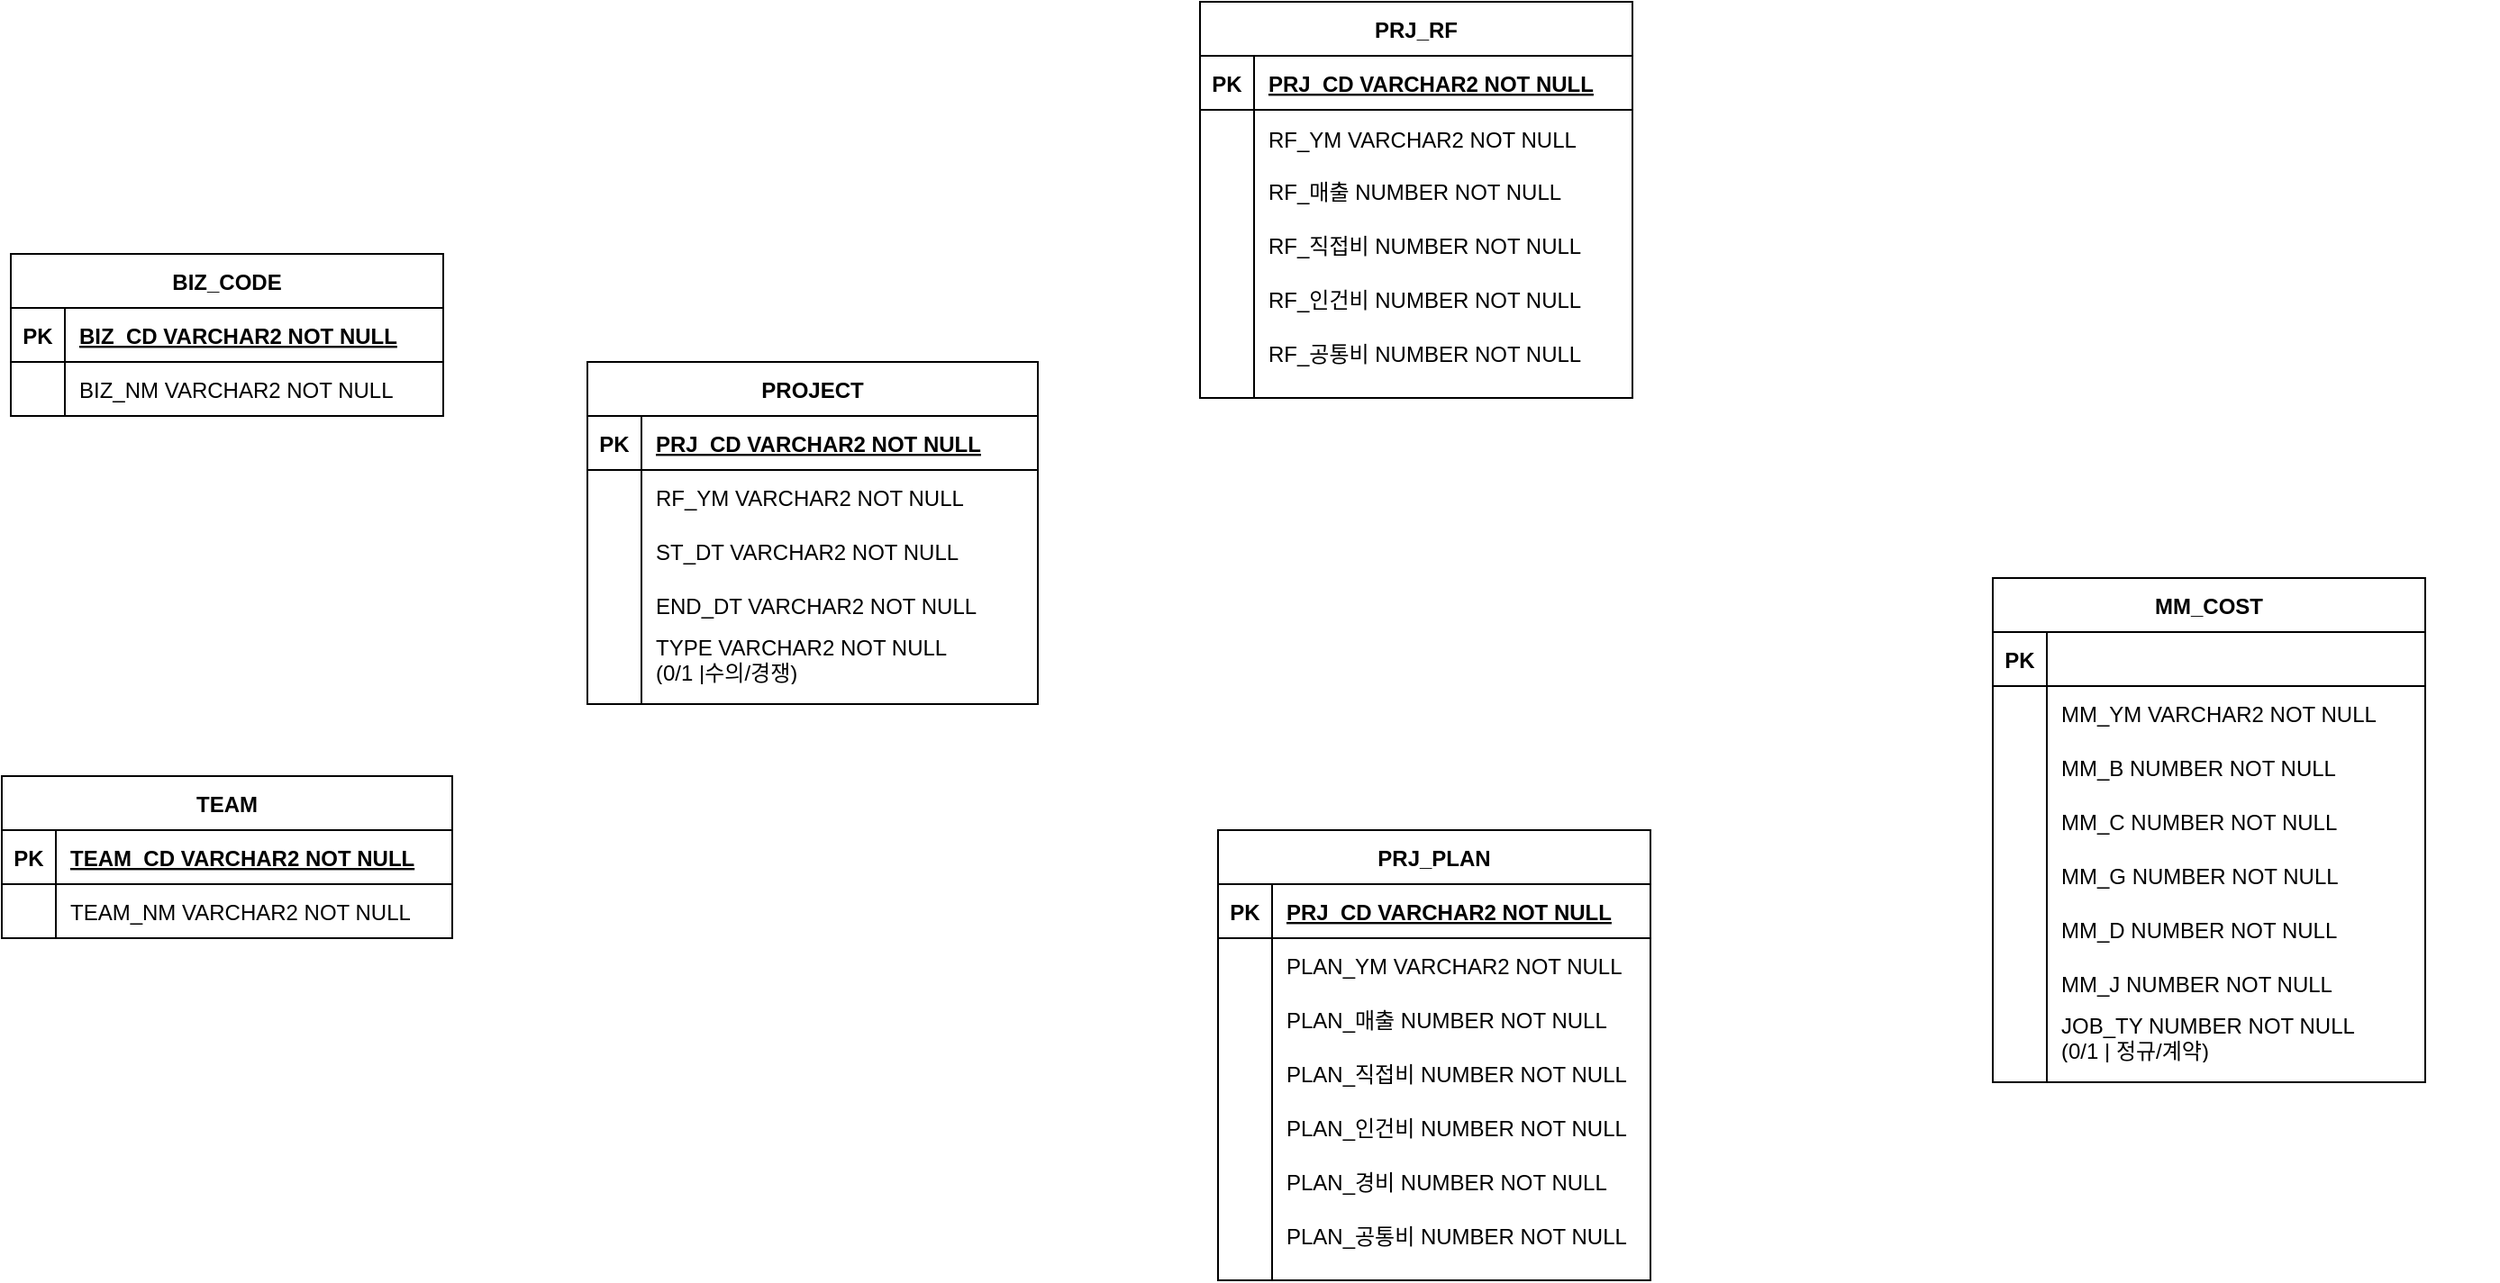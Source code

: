 <mxfile version="15.8.8" type="github">
  <diagram id="R2lEEEUBdFMjLlhIrx00" name="Page-1">
    <mxGraphModel dx="2512" dy="1894" grid="1" gridSize="10" guides="1" tooltips="1" connect="1" arrows="1" fold="1" page="1" pageScale="1" pageWidth="850" pageHeight="1100" math="0" shadow="0" extFonts="Permanent Marker^https://fonts.googleapis.com/css?family=Permanent+Marker">
      <root>
        <mxCell id="0" />
        <mxCell id="1" parent="0" />
        <mxCell id="C-vyLk0tnHw3VtMMgP7b-23" value="PROJECT" style="shape=table;startSize=30;container=1;collapsible=1;childLayout=tableLayout;fixedRows=1;rowLines=0;fontStyle=1;align=center;resizeLast=1;" parent="1" vertex="1">
          <mxGeometry x="-330" y="40" width="250" height="190" as="geometry" />
        </mxCell>
        <mxCell id="C-vyLk0tnHw3VtMMgP7b-24" value="" style="shape=partialRectangle;collapsible=0;dropTarget=0;pointerEvents=0;fillColor=none;points=[[0,0.5],[1,0.5]];portConstraint=eastwest;top=0;left=0;right=0;bottom=1;" parent="C-vyLk0tnHw3VtMMgP7b-23" vertex="1">
          <mxGeometry y="30" width="250" height="30" as="geometry" />
        </mxCell>
        <mxCell id="C-vyLk0tnHw3VtMMgP7b-25" value="PK" style="shape=partialRectangle;overflow=hidden;connectable=0;fillColor=none;top=0;left=0;bottom=0;right=0;fontStyle=1;" parent="C-vyLk0tnHw3VtMMgP7b-24" vertex="1">
          <mxGeometry width="30" height="30" as="geometry">
            <mxRectangle width="30" height="30" as="alternateBounds" />
          </mxGeometry>
        </mxCell>
        <mxCell id="C-vyLk0tnHw3VtMMgP7b-26" value="PRJ_CD VARCHAR2 NOT NULL " style="shape=partialRectangle;overflow=hidden;connectable=0;fillColor=none;top=0;left=0;bottom=0;right=0;align=left;spacingLeft=6;fontStyle=5;" parent="C-vyLk0tnHw3VtMMgP7b-24" vertex="1">
          <mxGeometry x="30" width="220" height="30" as="geometry">
            <mxRectangle width="220" height="30" as="alternateBounds" />
          </mxGeometry>
        </mxCell>
        <mxCell id="C-vyLk0tnHw3VtMMgP7b-27" value="" style="shape=partialRectangle;collapsible=0;dropTarget=0;pointerEvents=0;fillColor=none;points=[[0,0.5],[1,0.5]];portConstraint=eastwest;top=0;left=0;right=0;bottom=0;" parent="C-vyLk0tnHw3VtMMgP7b-23" vertex="1">
          <mxGeometry y="60" width="250" height="130" as="geometry" />
        </mxCell>
        <mxCell id="C-vyLk0tnHw3VtMMgP7b-28" value="" style="shape=partialRectangle;overflow=hidden;connectable=0;fillColor=none;top=0;left=0;bottom=0;right=0;" parent="C-vyLk0tnHw3VtMMgP7b-27" vertex="1">
          <mxGeometry width="30" height="130" as="geometry">
            <mxRectangle width="30" height="130" as="alternateBounds" />
          </mxGeometry>
        </mxCell>
        <mxCell id="C-vyLk0tnHw3VtMMgP7b-29" value="" style="shape=partialRectangle;overflow=hidden;connectable=0;fillColor=none;top=0;left=0;bottom=0;right=0;align=left;spacingLeft=6;" parent="C-vyLk0tnHw3VtMMgP7b-27" vertex="1">
          <mxGeometry x="30" width="220" height="130" as="geometry">
            <mxRectangle width="220" height="130" as="alternateBounds" />
          </mxGeometry>
        </mxCell>
        <mxCell id="puKlv_RuVFi4Ft0ick5t-2" value="RF_YM VARCHAR2 NOT NULL" style="shape=partialRectangle;overflow=hidden;connectable=0;fillColor=none;top=0;left=0;bottom=0;right=0;align=left;spacingLeft=6;" parent="1" vertex="1">
          <mxGeometry x="-300" y="100" width="220" height="30" as="geometry">
            <mxRectangle width="220" height="30" as="alternateBounds" />
          </mxGeometry>
        </mxCell>
        <mxCell id="puKlv_RuVFi4Ft0ick5t-4" value="MM_COST" style="shape=table;startSize=30;container=1;collapsible=1;childLayout=tableLayout;fixedRows=1;rowLines=0;fontStyle=1;align=center;resizeLast=1;" parent="1" vertex="1">
          <mxGeometry x="450" y="160" width="240" height="280" as="geometry" />
        </mxCell>
        <mxCell id="puKlv_RuVFi4Ft0ick5t-5" value="" style="shape=partialRectangle;collapsible=0;dropTarget=0;pointerEvents=0;fillColor=none;points=[[0,0.5],[1,0.5]];portConstraint=eastwest;top=0;left=0;right=0;bottom=1;" parent="puKlv_RuVFi4Ft0ick5t-4" vertex="1">
          <mxGeometry y="30" width="240" height="30" as="geometry" />
        </mxCell>
        <mxCell id="puKlv_RuVFi4Ft0ick5t-6" value="PK" style="shape=partialRectangle;overflow=hidden;connectable=0;fillColor=none;top=0;left=0;bottom=0;right=0;fontStyle=1;" parent="puKlv_RuVFi4Ft0ick5t-5" vertex="1">
          <mxGeometry width="30" height="30" as="geometry">
            <mxRectangle width="30" height="30" as="alternateBounds" />
          </mxGeometry>
        </mxCell>
        <mxCell id="puKlv_RuVFi4Ft0ick5t-7" value="" style="shape=partialRectangle;overflow=hidden;connectable=0;fillColor=none;top=0;left=0;bottom=0;right=0;align=left;spacingLeft=6;fontStyle=5;" parent="puKlv_RuVFi4Ft0ick5t-5" vertex="1">
          <mxGeometry x="30" width="210" height="30" as="geometry">
            <mxRectangle width="210" height="30" as="alternateBounds" />
          </mxGeometry>
        </mxCell>
        <mxCell id="puKlv_RuVFi4Ft0ick5t-8" value="" style="shape=partialRectangle;collapsible=0;dropTarget=0;pointerEvents=0;fillColor=none;points=[[0,0.5],[1,0.5]];portConstraint=eastwest;top=0;left=0;right=0;bottom=0;" parent="puKlv_RuVFi4Ft0ick5t-4" vertex="1">
          <mxGeometry y="60" width="240" height="220" as="geometry" />
        </mxCell>
        <mxCell id="puKlv_RuVFi4Ft0ick5t-9" value="" style="shape=partialRectangle;overflow=hidden;connectable=0;fillColor=none;top=0;left=0;bottom=0;right=0;" parent="puKlv_RuVFi4Ft0ick5t-8" vertex="1">
          <mxGeometry width="30" height="220" as="geometry">
            <mxRectangle width="30" height="220" as="alternateBounds" />
          </mxGeometry>
        </mxCell>
        <mxCell id="puKlv_RuVFi4Ft0ick5t-10" value="" style="shape=partialRectangle;overflow=hidden;connectable=0;fillColor=none;top=0;left=0;bottom=0;right=0;align=left;spacingLeft=6;" parent="puKlv_RuVFi4Ft0ick5t-8" vertex="1">
          <mxGeometry x="30" width="210" height="220" as="geometry">
            <mxRectangle width="210" height="220" as="alternateBounds" />
          </mxGeometry>
        </mxCell>
        <mxCell id="ZMXKOaA-wAnx4iD19Qm_-1" value="" style="shape=partialRectangle;collapsible=0;dropTarget=0;pointerEvents=0;fillColor=none;points=[[0,0.5],[1,0.5]];portConstraint=eastwest;top=0;left=0;right=0;bottom=0;" vertex="1" parent="1">
          <mxGeometry x="480" y="220" width="250" height="30" as="geometry" />
        </mxCell>
        <mxCell id="ZMXKOaA-wAnx4iD19Qm_-3" value="MM_YM VARCHAR2 NOT NULL" style="shape=partialRectangle;overflow=hidden;connectable=0;fillColor=none;top=0;left=0;bottom=0;right=0;align=left;spacingLeft=6;" vertex="1" parent="1">
          <mxGeometry x="480" y="220" width="220" height="30" as="geometry">
            <mxRectangle width="220" height="30" as="alternateBounds" />
          </mxGeometry>
        </mxCell>
        <mxCell id="ZMXKOaA-wAnx4iD19Qm_-4" value="MM_B NUMBER NOT NULL" style="shape=partialRectangle;overflow=hidden;connectable=0;fillColor=none;top=0;left=0;bottom=0;right=0;align=left;spacingLeft=6;" vertex="1" parent="1">
          <mxGeometry x="480" y="250" width="220" height="30" as="geometry">
            <mxRectangle width="220" height="30" as="alternateBounds" />
          </mxGeometry>
        </mxCell>
        <mxCell id="ZMXKOaA-wAnx4iD19Qm_-5" value="MM_C NUMBER NOT NULL" style="shape=partialRectangle;overflow=hidden;connectable=0;fillColor=none;top=0;left=0;bottom=0;right=0;align=left;spacingLeft=6;" vertex="1" parent="1">
          <mxGeometry x="480" y="280" width="220" height="30" as="geometry">
            <mxRectangle width="220" height="30" as="alternateBounds" />
          </mxGeometry>
        </mxCell>
        <mxCell id="ZMXKOaA-wAnx4iD19Qm_-6" value="MM_G NUMBER NOT NULL" style="shape=partialRectangle;overflow=hidden;connectable=0;fillColor=none;top=0;left=0;bottom=0;right=0;align=left;spacingLeft=6;" vertex="1" parent="1">
          <mxGeometry x="480" y="310" width="220" height="30" as="geometry">
            <mxRectangle width="220" height="30" as="alternateBounds" />
          </mxGeometry>
        </mxCell>
        <mxCell id="ZMXKOaA-wAnx4iD19Qm_-7" value="MM_D NUMBER NOT NULL" style="shape=partialRectangle;overflow=hidden;connectable=0;fillColor=none;top=0;left=0;bottom=0;right=0;align=left;spacingLeft=6;" vertex="1" parent="1">
          <mxGeometry x="480" y="340" width="220" height="30" as="geometry">
            <mxRectangle width="220" height="30" as="alternateBounds" />
          </mxGeometry>
        </mxCell>
        <mxCell id="ZMXKOaA-wAnx4iD19Qm_-8" value="MM_J NUMBER NOT NULL" style="shape=partialRectangle;overflow=hidden;connectable=0;fillColor=none;top=0;left=0;bottom=0;right=0;align=left;spacingLeft=6;" vertex="1" parent="1">
          <mxGeometry x="480" y="370" width="220" height="30" as="geometry">
            <mxRectangle width="220" height="30" as="alternateBounds" />
          </mxGeometry>
        </mxCell>
        <mxCell id="ZMXKOaA-wAnx4iD19Qm_-9" value="JOB_TY NUMBER NOT NULL&#xa;(0/1 | 정규/계약)" style="shape=partialRectangle;overflow=hidden;connectable=0;fillColor=none;top=0;left=0;bottom=0;right=0;align=left;spacingLeft=6;" vertex="1" parent="1">
          <mxGeometry x="480" y="400" width="220" height="30" as="geometry">
            <mxRectangle width="220" height="30" as="alternateBounds" />
          </mxGeometry>
        </mxCell>
        <mxCell id="ZMXKOaA-wAnx4iD19Qm_-10" value="BIZ_CODE" style="shape=table;startSize=30;container=1;collapsible=1;childLayout=tableLayout;fixedRows=1;rowLines=0;fontStyle=1;align=center;resizeLast=1;" vertex="1" parent="1">
          <mxGeometry x="-650" y="-20" width="240" height="90" as="geometry" />
        </mxCell>
        <mxCell id="ZMXKOaA-wAnx4iD19Qm_-11" value="" style="shape=partialRectangle;collapsible=0;dropTarget=0;pointerEvents=0;fillColor=none;points=[[0,0.5],[1,0.5]];portConstraint=eastwest;top=0;left=0;right=0;bottom=1;" vertex="1" parent="ZMXKOaA-wAnx4iD19Qm_-10">
          <mxGeometry y="30" width="240" height="30" as="geometry" />
        </mxCell>
        <mxCell id="ZMXKOaA-wAnx4iD19Qm_-12" value="PK" style="shape=partialRectangle;overflow=hidden;connectable=0;fillColor=none;top=0;left=0;bottom=0;right=0;fontStyle=1;" vertex="1" parent="ZMXKOaA-wAnx4iD19Qm_-11">
          <mxGeometry width="30" height="30" as="geometry">
            <mxRectangle width="30" height="30" as="alternateBounds" />
          </mxGeometry>
        </mxCell>
        <mxCell id="ZMXKOaA-wAnx4iD19Qm_-13" value="" style="shape=partialRectangle;overflow=hidden;connectable=0;fillColor=none;top=0;left=0;bottom=0;right=0;align=left;spacingLeft=6;fontStyle=5;" vertex="1" parent="ZMXKOaA-wAnx4iD19Qm_-11">
          <mxGeometry x="30" width="210" height="30" as="geometry">
            <mxRectangle width="210" height="30" as="alternateBounds" />
          </mxGeometry>
        </mxCell>
        <mxCell id="ZMXKOaA-wAnx4iD19Qm_-14" value="" style="shape=partialRectangle;collapsible=0;dropTarget=0;pointerEvents=0;fillColor=none;points=[[0,0.5],[1,0.5]];portConstraint=eastwest;top=0;left=0;right=0;bottom=0;" vertex="1" parent="ZMXKOaA-wAnx4iD19Qm_-10">
          <mxGeometry y="60" width="240" height="30" as="geometry" />
        </mxCell>
        <mxCell id="ZMXKOaA-wAnx4iD19Qm_-15" value="" style="shape=partialRectangle;overflow=hidden;connectable=0;fillColor=none;top=0;left=0;bottom=0;right=0;" vertex="1" parent="ZMXKOaA-wAnx4iD19Qm_-14">
          <mxGeometry width="30" height="30" as="geometry">
            <mxRectangle width="30" height="30" as="alternateBounds" />
          </mxGeometry>
        </mxCell>
        <mxCell id="ZMXKOaA-wAnx4iD19Qm_-16" value="" style="shape=partialRectangle;overflow=hidden;connectable=0;fillColor=none;top=0;left=0;bottom=0;right=0;align=left;spacingLeft=6;" vertex="1" parent="ZMXKOaA-wAnx4iD19Qm_-14">
          <mxGeometry x="30" width="210" height="30" as="geometry">
            <mxRectangle width="210" height="30" as="alternateBounds" />
          </mxGeometry>
        </mxCell>
        <mxCell id="ZMXKOaA-wAnx4iD19Qm_-23" value="BIZ_CD VARCHAR2 NOT NULL" style="shape=partialRectangle;overflow=hidden;connectable=0;fillColor=none;top=0;left=0;bottom=0;right=0;align=left;spacingLeft=6;fontStyle=5" vertex="1" parent="1">
          <mxGeometry x="-620" y="10" width="220" height="30" as="geometry">
            <mxRectangle width="220" height="30" as="alternateBounds" />
          </mxGeometry>
        </mxCell>
        <mxCell id="ZMXKOaA-wAnx4iD19Qm_-27" value="BIZ_NM VARCHAR2 NOT NULL" style="shape=partialRectangle;overflow=hidden;connectable=0;fillColor=none;top=0;left=0;bottom=0;right=0;align=left;spacingLeft=6;" vertex="1" parent="1">
          <mxGeometry x="-620" y="40" width="220" height="30" as="geometry">
            <mxRectangle width="220" height="30" as="alternateBounds" />
          </mxGeometry>
        </mxCell>
        <mxCell id="ZMXKOaA-wAnx4iD19Qm_-28" value="TEAM" style="shape=table;startSize=30;container=1;collapsible=1;childLayout=tableLayout;fixedRows=1;rowLines=0;fontStyle=1;align=center;resizeLast=1;" vertex="1" parent="1">
          <mxGeometry x="-655" y="270" width="250" height="90" as="geometry" />
        </mxCell>
        <mxCell id="ZMXKOaA-wAnx4iD19Qm_-29" value="" style="shape=partialRectangle;collapsible=0;dropTarget=0;pointerEvents=0;fillColor=none;points=[[0,0.5],[1,0.5]];portConstraint=eastwest;top=0;left=0;right=0;bottom=1;" vertex="1" parent="ZMXKOaA-wAnx4iD19Qm_-28">
          <mxGeometry y="30" width="250" height="30" as="geometry" />
        </mxCell>
        <mxCell id="ZMXKOaA-wAnx4iD19Qm_-30" value="PK" style="shape=partialRectangle;overflow=hidden;connectable=0;fillColor=none;top=0;left=0;bottom=0;right=0;fontStyle=1;" vertex="1" parent="ZMXKOaA-wAnx4iD19Qm_-29">
          <mxGeometry width="30" height="30" as="geometry">
            <mxRectangle width="30" height="30" as="alternateBounds" />
          </mxGeometry>
        </mxCell>
        <mxCell id="ZMXKOaA-wAnx4iD19Qm_-31" value="TEAM_CD VARCHAR2 NOT NULL" style="shape=partialRectangle;overflow=hidden;connectable=0;fillColor=none;top=0;left=0;bottom=0;right=0;align=left;spacingLeft=6;fontStyle=5;" vertex="1" parent="ZMXKOaA-wAnx4iD19Qm_-29">
          <mxGeometry x="30" width="220" height="30" as="geometry">
            <mxRectangle width="220" height="30" as="alternateBounds" />
          </mxGeometry>
        </mxCell>
        <mxCell id="ZMXKOaA-wAnx4iD19Qm_-32" value="" style="shape=partialRectangle;collapsible=0;dropTarget=0;pointerEvents=0;fillColor=none;points=[[0,0.5],[1,0.5]];portConstraint=eastwest;top=0;left=0;right=0;bottom=0;" vertex="1" parent="ZMXKOaA-wAnx4iD19Qm_-28">
          <mxGeometry y="60" width="250" height="30" as="geometry" />
        </mxCell>
        <mxCell id="ZMXKOaA-wAnx4iD19Qm_-33" value="" style="shape=partialRectangle;overflow=hidden;connectable=0;fillColor=none;top=0;left=0;bottom=0;right=0;" vertex="1" parent="ZMXKOaA-wAnx4iD19Qm_-32">
          <mxGeometry width="30" height="30" as="geometry">
            <mxRectangle width="30" height="30" as="alternateBounds" />
          </mxGeometry>
        </mxCell>
        <mxCell id="ZMXKOaA-wAnx4iD19Qm_-34" value="TEAM_NM VARCHAR2 NOT NULL" style="shape=partialRectangle;overflow=hidden;connectable=0;fillColor=none;top=0;left=0;bottom=0;right=0;align=left;spacingLeft=6;" vertex="1" parent="ZMXKOaA-wAnx4iD19Qm_-32">
          <mxGeometry x="30" width="220" height="30" as="geometry">
            <mxRectangle width="220" height="30" as="alternateBounds" />
          </mxGeometry>
        </mxCell>
        <mxCell id="ZMXKOaA-wAnx4iD19Qm_-49" value="PRJ_PLAN" style="shape=table;startSize=30;container=1;collapsible=1;childLayout=tableLayout;fixedRows=1;rowLines=0;fontStyle=1;align=center;resizeLast=1;" vertex="1" parent="1">
          <mxGeometry x="20" y="300" width="240" height="250" as="geometry" />
        </mxCell>
        <mxCell id="ZMXKOaA-wAnx4iD19Qm_-50" value="" style="shape=partialRectangle;collapsible=0;dropTarget=0;pointerEvents=0;fillColor=none;points=[[0,0.5],[1,0.5]];portConstraint=eastwest;top=0;left=0;right=0;bottom=1;" vertex="1" parent="ZMXKOaA-wAnx4iD19Qm_-49">
          <mxGeometry y="30" width="240" height="30" as="geometry" />
        </mxCell>
        <mxCell id="ZMXKOaA-wAnx4iD19Qm_-51" value="PK" style="shape=partialRectangle;overflow=hidden;connectable=0;fillColor=none;top=0;left=0;bottom=0;right=0;fontStyle=1;" vertex="1" parent="ZMXKOaA-wAnx4iD19Qm_-50">
          <mxGeometry width="30" height="30" as="geometry">
            <mxRectangle width="30" height="30" as="alternateBounds" />
          </mxGeometry>
        </mxCell>
        <mxCell id="ZMXKOaA-wAnx4iD19Qm_-52" value="" style="shape=partialRectangle;overflow=hidden;connectable=0;fillColor=none;top=0;left=0;bottom=0;right=0;align=left;spacingLeft=6;fontStyle=5;" vertex="1" parent="ZMXKOaA-wAnx4iD19Qm_-50">
          <mxGeometry x="30" width="210" height="30" as="geometry">
            <mxRectangle width="210" height="30" as="alternateBounds" />
          </mxGeometry>
        </mxCell>
        <mxCell id="ZMXKOaA-wAnx4iD19Qm_-53" value="" style="shape=partialRectangle;collapsible=0;dropTarget=0;pointerEvents=0;fillColor=none;points=[[0,0.5],[1,0.5]];portConstraint=eastwest;top=0;left=0;right=0;bottom=0;" vertex="1" parent="ZMXKOaA-wAnx4iD19Qm_-49">
          <mxGeometry y="60" width="240" height="190" as="geometry" />
        </mxCell>
        <mxCell id="ZMXKOaA-wAnx4iD19Qm_-54" value="" style="shape=partialRectangle;overflow=hidden;connectable=0;fillColor=none;top=0;left=0;bottom=0;right=0;" vertex="1" parent="ZMXKOaA-wAnx4iD19Qm_-53">
          <mxGeometry width="30" height="190" as="geometry">
            <mxRectangle width="30" height="190" as="alternateBounds" />
          </mxGeometry>
        </mxCell>
        <mxCell id="ZMXKOaA-wAnx4iD19Qm_-55" value="" style="shape=partialRectangle;overflow=hidden;connectable=0;fillColor=none;top=0;left=0;bottom=0;right=0;align=left;spacingLeft=6;" vertex="1" parent="ZMXKOaA-wAnx4iD19Qm_-53">
          <mxGeometry x="30" width="210" height="190" as="geometry">
            <mxRectangle width="210" height="190" as="alternateBounds" />
          </mxGeometry>
        </mxCell>
        <mxCell id="ZMXKOaA-wAnx4iD19Qm_-56" value="" style="shape=partialRectangle;collapsible=0;dropTarget=0;pointerEvents=0;fillColor=none;points=[[0,0.5],[1,0.5]];portConstraint=eastwest;top=0;left=0;right=0;bottom=0;" vertex="1" parent="1">
          <mxGeometry x="50" y="360" width="250" height="30" as="geometry" />
        </mxCell>
        <mxCell id="ZMXKOaA-wAnx4iD19Qm_-58" value="PLAN_YM VARCHAR2 NOT NULL" style="shape=partialRectangle;overflow=hidden;connectable=0;fillColor=none;top=0;left=0;bottom=0;right=0;align=left;spacingLeft=6;" vertex="1" parent="1">
          <mxGeometry x="50" y="360" width="220" height="30" as="geometry">
            <mxRectangle width="220" height="30" as="alternateBounds" />
          </mxGeometry>
        </mxCell>
        <mxCell id="ZMXKOaA-wAnx4iD19Qm_-59" value="PLAN_매출 NUMBER NOT NULL" style="shape=partialRectangle;overflow=hidden;connectable=0;fillColor=none;top=0;left=0;bottom=0;right=0;align=left;spacingLeft=6;" vertex="1" parent="1">
          <mxGeometry x="50" y="390" width="220" height="30" as="geometry">
            <mxRectangle width="220" height="30" as="alternateBounds" />
          </mxGeometry>
        </mxCell>
        <mxCell id="ZMXKOaA-wAnx4iD19Qm_-60" value="PLAN_인건비 NUMBER NOT NULL" style="shape=partialRectangle;overflow=hidden;connectable=0;fillColor=none;top=0;left=0;bottom=0;right=0;align=left;spacingLeft=6;" vertex="1" parent="1">
          <mxGeometry x="50" y="450" width="220" height="30" as="geometry">
            <mxRectangle width="220" height="30" as="alternateBounds" />
          </mxGeometry>
        </mxCell>
        <mxCell id="ZMXKOaA-wAnx4iD19Qm_-61" value="PLAN_경비 NUMBER NOT NULL" style="shape=partialRectangle;overflow=hidden;connectable=0;fillColor=none;top=0;left=0;bottom=0;right=0;align=left;spacingLeft=6;" vertex="1" parent="1">
          <mxGeometry x="50" y="480" width="220" height="30" as="geometry">
            <mxRectangle width="220" height="30" as="alternateBounds" />
          </mxGeometry>
        </mxCell>
        <mxCell id="ZMXKOaA-wAnx4iD19Qm_-62" value="PLAN_공통비 NUMBER NOT NULL" style="shape=partialRectangle;overflow=hidden;connectable=0;fillColor=none;top=0;left=0;bottom=0;right=0;align=left;spacingLeft=6;" vertex="1" parent="1">
          <mxGeometry x="50" y="510" width="220" height="30" as="geometry">
            <mxRectangle width="220" height="30" as="alternateBounds" />
          </mxGeometry>
        </mxCell>
        <mxCell id="ZMXKOaA-wAnx4iD19Qm_-64" value="PRJ_RF" style="shape=table;startSize=30;container=1;collapsible=1;childLayout=tableLayout;fixedRows=1;rowLines=0;fontStyle=1;align=center;resizeLast=1;" vertex="1" parent="1">
          <mxGeometry x="10" y="-160" width="240" height="220" as="geometry" />
        </mxCell>
        <mxCell id="ZMXKOaA-wAnx4iD19Qm_-65" value="" style="shape=partialRectangle;collapsible=0;dropTarget=0;pointerEvents=0;fillColor=none;points=[[0,0.5],[1,0.5]];portConstraint=eastwest;top=0;left=0;right=0;bottom=1;" vertex="1" parent="ZMXKOaA-wAnx4iD19Qm_-64">
          <mxGeometry y="30" width="240" height="30" as="geometry" />
        </mxCell>
        <mxCell id="ZMXKOaA-wAnx4iD19Qm_-66" value="PK" style="shape=partialRectangle;overflow=hidden;connectable=0;fillColor=none;top=0;left=0;bottom=0;right=0;fontStyle=1;" vertex="1" parent="ZMXKOaA-wAnx4iD19Qm_-65">
          <mxGeometry width="30" height="30" as="geometry">
            <mxRectangle width="30" height="30" as="alternateBounds" />
          </mxGeometry>
        </mxCell>
        <mxCell id="ZMXKOaA-wAnx4iD19Qm_-67" value="" style="shape=partialRectangle;overflow=hidden;connectable=0;fillColor=none;top=0;left=0;bottom=0;right=0;align=left;spacingLeft=6;fontStyle=5;" vertex="1" parent="ZMXKOaA-wAnx4iD19Qm_-65">
          <mxGeometry x="30" width="210" height="30" as="geometry">
            <mxRectangle width="210" height="30" as="alternateBounds" />
          </mxGeometry>
        </mxCell>
        <mxCell id="ZMXKOaA-wAnx4iD19Qm_-68" value="" style="shape=partialRectangle;collapsible=0;dropTarget=0;pointerEvents=0;fillColor=none;points=[[0,0.5],[1,0.5]];portConstraint=eastwest;top=0;left=0;right=0;bottom=0;" vertex="1" parent="ZMXKOaA-wAnx4iD19Qm_-64">
          <mxGeometry y="60" width="240" height="160" as="geometry" />
        </mxCell>
        <mxCell id="ZMXKOaA-wAnx4iD19Qm_-69" value="" style="shape=partialRectangle;overflow=hidden;connectable=0;fillColor=none;top=0;left=0;bottom=0;right=0;" vertex="1" parent="ZMXKOaA-wAnx4iD19Qm_-68">
          <mxGeometry width="30" height="160" as="geometry">
            <mxRectangle width="30" height="160" as="alternateBounds" />
          </mxGeometry>
        </mxCell>
        <mxCell id="ZMXKOaA-wAnx4iD19Qm_-70" value="" style="shape=partialRectangle;overflow=hidden;connectable=0;fillColor=none;top=0;left=0;bottom=0;right=0;align=left;spacingLeft=6;" vertex="1" parent="ZMXKOaA-wAnx4iD19Qm_-68">
          <mxGeometry x="30" width="210" height="160" as="geometry">
            <mxRectangle width="210" height="160" as="alternateBounds" />
          </mxGeometry>
        </mxCell>
        <mxCell id="ZMXKOaA-wAnx4iD19Qm_-71" value="" style="shape=partialRectangle;collapsible=0;dropTarget=0;pointerEvents=0;fillColor=none;points=[[0,0.5],[1,0.5]];portConstraint=eastwest;top=0;left=0;right=0;bottom=0;" vertex="1" parent="1">
          <mxGeometry x="40" y="-100" width="250" height="30" as="geometry" />
        </mxCell>
        <mxCell id="ZMXKOaA-wAnx4iD19Qm_-72" value="PRJ_CD VARCHAR2 NOT NULL" style="shape=partialRectangle;overflow=hidden;connectable=0;fillColor=none;top=0;left=0;bottom=0;right=0;align=left;spacingLeft=6;fontStyle=5" vertex="1" parent="1">
          <mxGeometry x="40" y="-130" width="220" height="30" as="geometry">
            <mxRectangle width="220" height="30" as="alternateBounds" />
          </mxGeometry>
        </mxCell>
        <mxCell id="ZMXKOaA-wAnx4iD19Qm_-73" value="RF_YM VARCHAR2 NOT NULL" style="shape=partialRectangle;overflow=hidden;connectable=0;fillColor=none;top=0;left=0;bottom=0;right=0;align=left;spacingLeft=6;" vertex="1" parent="1">
          <mxGeometry x="40" y="-99" width="220" height="30" as="geometry">
            <mxRectangle width="220" height="30" as="alternateBounds" />
          </mxGeometry>
        </mxCell>
        <mxCell id="ZMXKOaA-wAnx4iD19Qm_-74" value="RF_매출 NUMBER NOT NULL" style="shape=partialRectangle;overflow=hidden;connectable=0;fillColor=none;top=0;left=0;bottom=0;right=0;align=left;spacingLeft=6;" vertex="1" parent="1">
          <mxGeometry x="40" y="-70" width="220" height="30" as="geometry">
            <mxRectangle width="220" height="30" as="alternateBounds" />
          </mxGeometry>
        </mxCell>
        <mxCell id="ZMXKOaA-wAnx4iD19Qm_-75" value="RF_직접비 NUMBER NOT NULL" style="shape=partialRectangle;overflow=hidden;connectable=0;fillColor=none;top=0;left=0;bottom=0;right=0;align=left;spacingLeft=6;" vertex="1" parent="1">
          <mxGeometry x="40" y="-40" width="220" height="30" as="geometry">
            <mxRectangle width="220" height="30" as="alternateBounds" />
          </mxGeometry>
        </mxCell>
        <mxCell id="ZMXKOaA-wAnx4iD19Qm_-76" value="RF_인건비 NUMBER NOT NULL" style="shape=partialRectangle;overflow=hidden;connectable=0;fillColor=none;top=0;left=0;bottom=0;right=0;align=left;spacingLeft=6;" vertex="1" parent="1">
          <mxGeometry x="40" y="-10" width="220" height="30" as="geometry">
            <mxRectangle width="220" height="30" as="alternateBounds" />
          </mxGeometry>
        </mxCell>
        <mxCell id="ZMXKOaA-wAnx4iD19Qm_-77" value="RF_공통비 NUMBER NOT NULL" style="shape=partialRectangle;overflow=hidden;connectable=0;fillColor=none;top=0;left=0;bottom=0;right=0;align=left;spacingLeft=6;" vertex="1" parent="1">
          <mxGeometry x="40" y="20" width="220" height="30" as="geometry">
            <mxRectangle width="220" height="30" as="alternateBounds" />
          </mxGeometry>
        </mxCell>
        <mxCell id="ZMXKOaA-wAnx4iD19Qm_-79" value="PRJ_CD VARCHAR2 NOT NULL" style="shape=partialRectangle;overflow=hidden;connectable=0;fillColor=none;top=0;left=0;bottom=0;right=0;align=left;spacingLeft=6;fontStyle=5" vertex="1" parent="1">
          <mxGeometry x="50" y="330" width="220" height="30" as="geometry">
            <mxRectangle width="220" height="30" as="alternateBounds" />
          </mxGeometry>
        </mxCell>
        <mxCell id="ZMXKOaA-wAnx4iD19Qm_-80" value="PLAN_직접비 NUMBER NOT NULL" style="shape=partialRectangle;overflow=hidden;connectable=0;fillColor=none;top=0;left=0;bottom=0;right=0;align=left;spacingLeft=6;" vertex="1" parent="1">
          <mxGeometry x="50" y="420" width="220" height="30" as="geometry">
            <mxRectangle width="220" height="30" as="alternateBounds" />
          </mxGeometry>
        </mxCell>
        <mxCell id="ZMXKOaA-wAnx4iD19Qm_-81" value="ST_DT VARCHAR2 NOT NULL" style="shape=partialRectangle;overflow=hidden;connectable=0;fillColor=none;top=0;left=0;bottom=0;right=0;align=left;spacingLeft=6;" vertex="1" parent="1">
          <mxGeometry x="-300" y="130" width="220" height="30" as="geometry">
            <mxRectangle width="220" height="30" as="alternateBounds" />
          </mxGeometry>
        </mxCell>
        <mxCell id="ZMXKOaA-wAnx4iD19Qm_-82" value="END_DT VARCHAR2 NOT NULL" style="shape=partialRectangle;overflow=hidden;connectable=0;fillColor=none;top=0;left=0;bottom=0;right=0;align=left;spacingLeft=6;" vertex="1" parent="1">
          <mxGeometry x="-300" y="160" width="220" height="30" as="geometry">
            <mxRectangle width="220" height="30" as="alternateBounds" />
          </mxGeometry>
        </mxCell>
        <mxCell id="ZMXKOaA-wAnx4iD19Qm_-83" value="TYPE VARCHAR2 NOT NULL&#xa;(0/1 |수의/경쟁)" style="shape=partialRectangle;overflow=hidden;connectable=0;fillColor=none;top=0;left=0;bottom=0;right=0;align=left;spacingLeft=6;" vertex="1" parent="1">
          <mxGeometry x="-300" y="190" width="220" height="30" as="geometry">
            <mxRectangle width="220" height="30" as="alternateBounds" />
          </mxGeometry>
        </mxCell>
      </root>
    </mxGraphModel>
  </diagram>
</mxfile>
